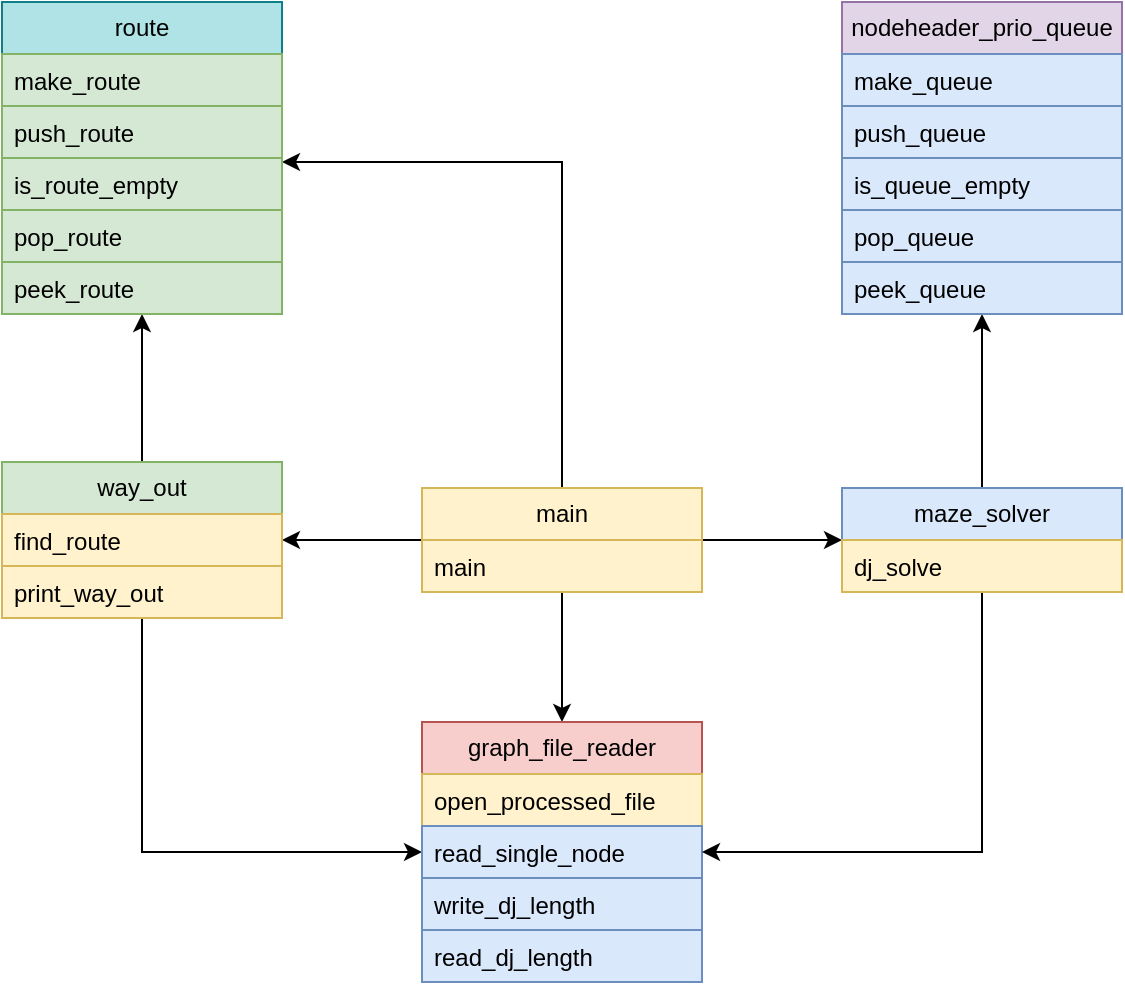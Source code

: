 <mxfile version="24.1.0" type="github">
  <diagram id="C5RBs43oDa-KdzZeNtuy" name="Page-1">
    <mxGraphModel dx="880" dy="468" grid="1" gridSize="10" guides="1" tooltips="1" connect="1" arrows="1" fold="1" page="1" pageScale="1" pageWidth="827" pageHeight="1169" math="0" shadow="0">
      <root>
        <mxCell id="WIyWlLk6GJQsqaUBKTNV-0" />
        <mxCell id="WIyWlLk6GJQsqaUBKTNV-1" parent="WIyWlLk6GJQsqaUBKTNV-0" />
        <mxCell id="i8NatcXQnmH_g8cNOEhn-2" style="edgeStyle=orthogonalEdgeStyle;rounded=0;orthogonalLoop=1;jettySize=auto;html=1;" parent="WIyWlLk6GJQsqaUBKTNV-1" source="ufzgCFHDgKXn59LKtLPm-4" target="ufzgCFHDgKXn59LKtLPm-8" edge="1">
          <mxGeometry relative="1" as="geometry" />
        </mxCell>
        <mxCell id="i8NatcXQnmH_g8cNOEhn-8" style="edgeStyle=orthogonalEdgeStyle;rounded=0;orthogonalLoop=1;jettySize=auto;html=1;" parent="WIyWlLk6GJQsqaUBKTNV-1" source="ufzgCFHDgKXn59LKtLPm-4" target="ufzgCFHDgKXn59LKtLPm-30" edge="1">
          <mxGeometry relative="1" as="geometry" />
        </mxCell>
        <mxCell id="i8NatcXQnmH_g8cNOEhn-9" style="edgeStyle=orthogonalEdgeStyle;rounded=0;orthogonalLoop=1;jettySize=auto;html=1;" parent="WIyWlLk6GJQsqaUBKTNV-1" source="ufzgCFHDgKXn59LKtLPm-4" target="ufzgCFHDgKXn59LKtLPm-14" edge="1">
          <mxGeometry relative="1" as="geometry">
            <Array as="points">
              <mxPoint x="410" y="190" />
            </Array>
          </mxGeometry>
        </mxCell>
        <mxCell id="xJH7lQIqRspdrka5TCZw-3" style="edgeStyle=orthogonalEdgeStyle;rounded=0;orthogonalLoop=1;jettySize=auto;html=1;" parent="WIyWlLk6GJQsqaUBKTNV-1" source="ufzgCFHDgKXn59LKtLPm-4" target="ufzgCFHDgKXn59LKtLPm-24" edge="1">
          <mxGeometry relative="1" as="geometry" />
        </mxCell>
        <mxCell id="ufzgCFHDgKXn59LKtLPm-4" value="main" style="swimlane;fontStyle=0;childLayout=stackLayout;horizontal=1;startSize=26;fillColor=#fff2cc;horizontalStack=0;resizeParent=1;resizeParentMax=0;resizeLast=0;collapsible=1;marginBottom=0;whiteSpace=wrap;html=1;strokeColor=#d6b656;" parent="WIyWlLk6GJQsqaUBKTNV-1" vertex="1">
          <mxGeometry x="340" y="353" width="140" height="52" as="geometry" />
        </mxCell>
        <mxCell id="ufzgCFHDgKXn59LKtLPm-5" value="main" style="text;strokeColor=#d6b656;fillColor=#fff2cc;align=left;verticalAlign=top;spacingLeft=4;spacingRight=4;overflow=hidden;rotatable=0;points=[[0,0.5],[1,0.5]];portConstraint=eastwest;whiteSpace=wrap;html=1;" parent="ufzgCFHDgKXn59LKtLPm-4" vertex="1">
          <mxGeometry y="26" width="140" height="26" as="geometry" />
        </mxCell>
        <mxCell id="ufzgCFHDgKXn59LKtLPm-39" style="edgeStyle=orthogonalEdgeStyle;rounded=0;orthogonalLoop=1;jettySize=auto;html=1;" parent="WIyWlLk6GJQsqaUBKTNV-1" source="ufzgCFHDgKXn59LKtLPm-8" target="ufzgCFHDgKXn59LKtLPm-12" edge="1">
          <mxGeometry relative="1" as="geometry" />
        </mxCell>
        <mxCell id="xJH7lQIqRspdrka5TCZw-2" style="edgeStyle=orthogonalEdgeStyle;rounded=0;orthogonalLoop=1;jettySize=auto;html=1;" parent="WIyWlLk6GJQsqaUBKTNV-1" source="ufzgCFHDgKXn59LKtLPm-8" target="ufzgCFHDgKXn59LKtLPm-25" edge="1">
          <mxGeometry relative="1" as="geometry" />
        </mxCell>
        <mxCell id="ufzgCFHDgKXn59LKtLPm-8" value="way_out" style="swimlane;fontStyle=0;childLayout=stackLayout;horizontal=1;startSize=26;fillColor=#d5e8d4;horizontalStack=0;resizeParent=1;resizeParentMax=0;resizeLast=0;collapsible=1;marginBottom=0;whiteSpace=wrap;html=1;strokeColor=#82b366;" parent="WIyWlLk6GJQsqaUBKTNV-1" vertex="1">
          <mxGeometry x="130" y="340" width="140" height="78" as="geometry" />
        </mxCell>
        <mxCell id="ufzgCFHDgKXn59LKtLPm-32" value="find_route" style="text;strokeColor=#d6b656;fillColor=#fff2cc;align=left;verticalAlign=top;spacingLeft=4;spacingRight=4;overflow=hidden;rotatable=0;points=[[0,0.5],[1,0.5]];portConstraint=eastwest;whiteSpace=wrap;html=1;" parent="ufzgCFHDgKXn59LKtLPm-8" vertex="1">
          <mxGeometry y="26" width="140" height="26" as="geometry" />
        </mxCell>
        <mxCell id="ufzgCFHDgKXn59LKtLPm-9" value="print_way_out" style="text;strokeColor=#d6b656;fillColor=#fff2cc;align=left;verticalAlign=top;spacingLeft=4;spacingRight=4;overflow=hidden;rotatable=0;points=[[0,0.5],[1,0.5]];portConstraint=eastwest;whiteSpace=wrap;html=1;" parent="ufzgCFHDgKXn59LKtLPm-8" vertex="1">
          <mxGeometry y="52" width="140" height="26" as="geometry" />
        </mxCell>
        <mxCell id="ufzgCFHDgKXn59LKtLPm-12" value="route" style="swimlane;fontStyle=0;childLayout=stackLayout;horizontal=1;startSize=26;fillColor=#b0e3e6;horizontalStack=0;resizeParent=1;resizeParentMax=0;resizeLast=0;collapsible=1;marginBottom=0;whiteSpace=wrap;html=1;strokeColor=#0e8088;" parent="WIyWlLk6GJQsqaUBKTNV-1" vertex="1">
          <mxGeometry x="130" y="110" width="140" height="156" as="geometry" />
        </mxCell>
        <mxCell id="ufzgCFHDgKXn59LKtLPm-13" value="make_route" style="text;strokeColor=#82b366;fillColor=#d5e8d4;align=left;verticalAlign=top;spacingLeft=4;spacingRight=4;overflow=hidden;rotatable=0;points=[[0,0.5],[1,0.5]];portConstraint=eastwest;whiteSpace=wrap;html=1;" parent="ufzgCFHDgKXn59LKtLPm-12" vertex="1">
          <mxGeometry y="26" width="140" height="26" as="geometry" />
        </mxCell>
        <mxCell id="ufzgCFHDgKXn59LKtLPm-15" value="push_route" style="text;strokeColor=#82b366;fillColor=#d5e8d4;align=left;verticalAlign=top;spacingLeft=4;spacingRight=4;overflow=hidden;rotatable=0;points=[[0,0.5],[1,0.5]];portConstraint=eastwest;whiteSpace=wrap;html=1;" parent="ufzgCFHDgKXn59LKtLPm-12" vertex="1">
          <mxGeometry y="52" width="140" height="26" as="geometry" />
        </mxCell>
        <mxCell id="ufzgCFHDgKXn59LKtLPm-14" value="is_route_empty" style="text;strokeColor=#82b366;fillColor=#d5e8d4;align=left;verticalAlign=top;spacingLeft=4;spacingRight=4;overflow=hidden;rotatable=0;points=[[0,0.5],[1,0.5]];portConstraint=eastwest;whiteSpace=wrap;html=1;" parent="ufzgCFHDgKXn59LKtLPm-12" vertex="1">
          <mxGeometry y="78" width="140" height="26" as="geometry" />
        </mxCell>
        <mxCell id="ufzgCFHDgKXn59LKtLPm-20" value="pop_route" style="text;strokeColor=#82b366;fillColor=#d5e8d4;align=left;verticalAlign=top;spacingLeft=4;spacingRight=4;overflow=hidden;rotatable=0;points=[[0,0.5],[1,0.5]];portConstraint=eastwest;whiteSpace=wrap;html=1;" parent="ufzgCFHDgKXn59LKtLPm-12" vertex="1">
          <mxGeometry y="104" width="140" height="26" as="geometry" />
        </mxCell>
        <mxCell id="ufzgCFHDgKXn59LKtLPm-21" value="peek_route" style="text;strokeColor=#82b366;fillColor=#d5e8d4;align=left;verticalAlign=top;spacingLeft=4;spacingRight=4;overflow=hidden;rotatable=0;points=[[0,0.5],[1,0.5]];portConstraint=eastwest;whiteSpace=wrap;html=1;" parent="ufzgCFHDgKXn59LKtLPm-12" vertex="1">
          <mxGeometry y="130" width="140" height="26" as="geometry" />
        </mxCell>
        <mxCell id="ufzgCFHDgKXn59LKtLPm-24" value="graph_file_reader" style="swimlane;fontStyle=0;childLayout=stackLayout;horizontal=1;startSize=26;fillColor=#f8cecc;horizontalStack=0;resizeParent=1;resizeParentMax=0;resizeLast=0;collapsible=1;marginBottom=0;whiteSpace=wrap;html=1;strokeColor=#b85450;" parent="WIyWlLk6GJQsqaUBKTNV-1" vertex="1">
          <mxGeometry x="340" y="470" width="140" height="130" as="geometry" />
        </mxCell>
        <mxCell id="xJH7lQIqRspdrka5TCZw-0" value="open_processed_file" style="text;strokeColor=#d6b656;fillColor=#fff2cc;align=left;verticalAlign=top;spacingLeft=4;spacingRight=4;overflow=hidden;rotatable=0;points=[[0,0.5],[1,0.5]];portConstraint=eastwest;whiteSpace=wrap;html=1;" parent="ufzgCFHDgKXn59LKtLPm-24" vertex="1">
          <mxGeometry y="26" width="140" height="26" as="geometry" />
        </mxCell>
        <mxCell id="ufzgCFHDgKXn59LKtLPm-25" value="read_single_node" style="text;strokeColor=#6c8ebf;fillColor=#dae8fc;align=left;verticalAlign=top;spacingLeft=4;spacingRight=4;overflow=hidden;rotatable=0;points=[[0,0.5],[1,0.5]];portConstraint=eastwest;whiteSpace=wrap;html=1;" parent="ufzgCFHDgKXn59LKtLPm-24" vertex="1">
          <mxGeometry y="52" width="140" height="26" as="geometry" />
        </mxCell>
        <mxCell id="ufzgCFHDgKXn59LKtLPm-27" value="write_dj_length" style="text;strokeColor=#6c8ebf;fillColor=#dae8fc;align=left;verticalAlign=top;spacingLeft=4;spacingRight=4;overflow=hidden;rotatable=0;points=[[0,0.5],[1,0.5]];portConstraint=eastwest;whiteSpace=wrap;html=1;" parent="ufzgCFHDgKXn59LKtLPm-24" vertex="1">
          <mxGeometry y="78" width="140" height="26" as="geometry" />
        </mxCell>
        <mxCell id="xJH7lQIqRspdrka5TCZw-1" value="read_dj_length" style="text;strokeColor=#6c8ebf;fillColor=#dae8fc;align=left;verticalAlign=top;spacingLeft=4;spacingRight=4;overflow=hidden;rotatable=0;points=[[0,0.5],[1,0.5]];portConstraint=eastwest;whiteSpace=wrap;html=1;" parent="ufzgCFHDgKXn59LKtLPm-24" vertex="1">
          <mxGeometry y="104" width="140" height="26" as="geometry" />
        </mxCell>
        <mxCell id="ufzgCFHDgKXn59LKtLPm-48" style="edgeStyle=orthogonalEdgeStyle;rounded=0;orthogonalLoop=1;jettySize=auto;html=1;" parent="WIyWlLk6GJQsqaUBKTNV-1" source="ufzgCFHDgKXn59LKtLPm-30" target="ufzgCFHDgKXn59LKtLPm-42" edge="1">
          <mxGeometry relative="1" as="geometry" />
        </mxCell>
        <mxCell id="i8NatcXQnmH_g8cNOEhn-7" style="edgeStyle=orthogonalEdgeStyle;rounded=0;orthogonalLoop=1;jettySize=auto;html=1;" parent="WIyWlLk6GJQsqaUBKTNV-1" source="ufzgCFHDgKXn59LKtLPm-30" target="ufzgCFHDgKXn59LKtLPm-25" edge="1">
          <mxGeometry relative="1" as="geometry" />
        </mxCell>
        <mxCell id="ufzgCFHDgKXn59LKtLPm-30" value="maze_solver" style="swimlane;fontStyle=0;childLayout=stackLayout;horizontal=1;startSize=26;fillColor=#dae8fc;horizontalStack=0;resizeParent=1;resizeParentMax=0;resizeLast=0;collapsible=1;marginBottom=0;whiteSpace=wrap;html=1;strokeColor=#6c8ebf;" parent="WIyWlLk6GJQsqaUBKTNV-1" vertex="1">
          <mxGeometry x="550" y="353" width="140" height="52" as="geometry" />
        </mxCell>
        <mxCell id="ufzgCFHDgKXn59LKtLPm-31" value="dj_solve" style="text;strokeColor=#d6b656;fillColor=#fff2cc;align=left;verticalAlign=top;spacingLeft=4;spacingRight=4;overflow=hidden;rotatable=0;points=[[0,0.5],[1,0.5]];portConstraint=eastwest;whiteSpace=wrap;html=1;" parent="ufzgCFHDgKXn59LKtLPm-30" vertex="1">
          <mxGeometry y="26" width="140" height="26" as="geometry" />
        </mxCell>
        <mxCell id="ufzgCFHDgKXn59LKtLPm-42" value="nodeheader_prio_queue" style="swimlane;fontStyle=0;childLayout=stackLayout;horizontal=1;startSize=26;fillColor=#e1d5e7;horizontalStack=0;resizeParent=1;resizeParentMax=0;resizeLast=0;collapsible=1;marginBottom=0;whiteSpace=wrap;html=1;strokeColor=#9673a6;" parent="WIyWlLk6GJQsqaUBKTNV-1" vertex="1">
          <mxGeometry x="550" y="110" width="140" height="156" as="geometry">
            <mxRectangle x="550" y="110" width="170" height="30" as="alternateBounds" />
          </mxGeometry>
        </mxCell>
        <mxCell id="ufzgCFHDgKXn59LKtLPm-43" value="make_queue" style="text;strokeColor=#6c8ebf;fillColor=#dae8fc;align=left;verticalAlign=top;spacingLeft=4;spacingRight=4;overflow=hidden;rotatable=0;points=[[0,0.5],[1,0.5]];portConstraint=eastwest;whiteSpace=wrap;html=1;" parent="ufzgCFHDgKXn59LKtLPm-42" vertex="1">
          <mxGeometry y="26" width="140" height="26" as="geometry" />
        </mxCell>
        <mxCell id="ufzgCFHDgKXn59LKtLPm-47" value="push_queue" style="text;strokeColor=#6c8ebf;fillColor=#dae8fc;align=left;verticalAlign=top;spacingLeft=4;spacingRight=4;overflow=hidden;rotatable=0;points=[[0,0.5],[1,0.5]];portConstraint=eastwest;whiteSpace=wrap;html=1;" parent="ufzgCFHDgKXn59LKtLPm-42" vertex="1">
          <mxGeometry y="52" width="140" height="26" as="geometry" />
        </mxCell>
        <mxCell id="ufzgCFHDgKXn59LKtLPm-46" value="is_queue_empty" style="text;strokeColor=#6c8ebf;fillColor=#dae8fc;align=left;verticalAlign=top;spacingLeft=4;spacingRight=4;overflow=hidden;rotatable=0;points=[[0,0.5],[1,0.5]];portConstraint=eastwest;whiteSpace=wrap;html=1;" parent="ufzgCFHDgKXn59LKtLPm-42" vertex="1">
          <mxGeometry y="78" width="140" height="26" as="geometry" />
        </mxCell>
        <mxCell id="ufzgCFHDgKXn59LKtLPm-45" value="pop_queue" style="text;strokeColor=#6c8ebf;fillColor=#dae8fc;align=left;verticalAlign=top;spacingLeft=4;spacingRight=4;overflow=hidden;rotatable=0;points=[[0,0.5],[1,0.5]];portConstraint=eastwest;whiteSpace=wrap;html=1;" parent="ufzgCFHDgKXn59LKtLPm-42" vertex="1">
          <mxGeometry y="104" width="140" height="26" as="geometry" />
        </mxCell>
        <mxCell id="ufzgCFHDgKXn59LKtLPm-44" value="peek_queue" style="text;strokeColor=#6c8ebf;fillColor=#dae8fc;align=left;verticalAlign=top;spacingLeft=4;spacingRight=4;overflow=hidden;rotatable=0;points=[[0,0.5],[1,0.5]];portConstraint=eastwest;whiteSpace=wrap;html=1;" parent="ufzgCFHDgKXn59LKtLPm-42" vertex="1">
          <mxGeometry y="130" width="140" height="26" as="geometry" />
        </mxCell>
      </root>
    </mxGraphModel>
  </diagram>
</mxfile>
